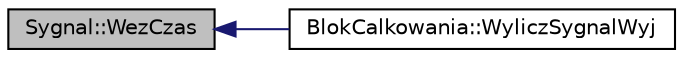 digraph "Sygnal::WezCzas"
{
  edge [fontname="Helvetica",fontsize="10",labelfontname="Helvetica",labelfontsize="10"];
  node [fontname="Helvetica",fontsize="10",shape=record];
  rankdir="LR";
  Node1 [label="Sygnal::WezCzas",height=0.2,width=0.4,color="black", fillcolor="grey75", style="filled" fontcolor="black"];
  Node1 -> Node2 [dir="back",color="midnightblue",fontsize="10",style="solid",fontname="Helvetica"];
  Node2 [label="BlokCalkowania::WyliczSygnalWyj",height=0.2,width=0.4,color="black", fillcolor="white", style="filled",URL="$class_blok_calkowania.html#a3efb05ae0d12b692ba92446e16cfdce8",tooltip="Wylicza wartość sygnału wyjściowego. "];
}

